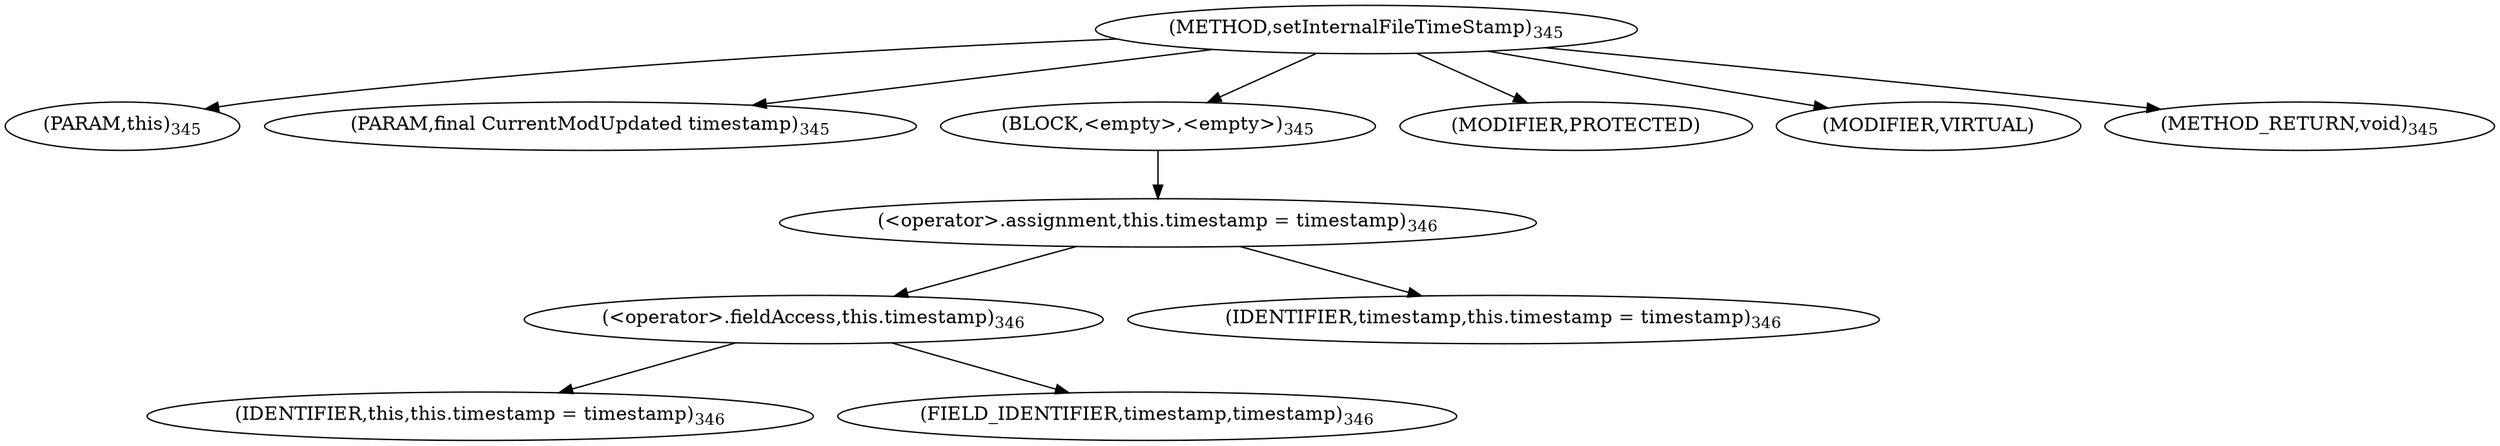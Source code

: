 digraph "setInternalFileTimeStamp" {  
"535" [label = <(METHOD,setInternalFileTimeStamp)<SUB>345</SUB>> ]
"59" [label = <(PARAM,this)<SUB>345</SUB>> ]
"536" [label = <(PARAM,final CurrentModUpdated timestamp)<SUB>345</SUB>> ]
"537" [label = <(BLOCK,&lt;empty&gt;,&lt;empty&gt;)<SUB>345</SUB>> ]
"538" [label = <(&lt;operator&gt;.assignment,this.timestamp = timestamp)<SUB>346</SUB>> ]
"539" [label = <(&lt;operator&gt;.fieldAccess,this.timestamp)<SUB>346</SUB>> ]
"58" [label = <(IDENTIFIER,this,this.timestamp = timestamp)<SUB>346</SUB>> ]
"540" [label = <(FIELD_IDENTIFIER,timestamp,timestamp)<SUB>346</SUB>> ]
"541" [label = <(IDENTIFIER,timestamp,this.timestamp = timestamp)<SUB>346</SUB>> ]
"542" [label = <(MODIFIER,PROTECTED)> ]
"543" [label = <(MODIFIER,VIRTUAL)> ]
"544" [label = <(METHOD_RETURN,void)<SUB>345</SUB>> ]
  "535" -> "59" 
  "535" -> "536" 
  "535" -> "537" 
  "535" -> "542" 
  "535" -> "543" 
  "535" -> "544" 
  "537" -> "538" 
  "538" -> "539" 
  "538" -> "541" 
  "539" -> "58" 
  "539" -> "540" 
}
